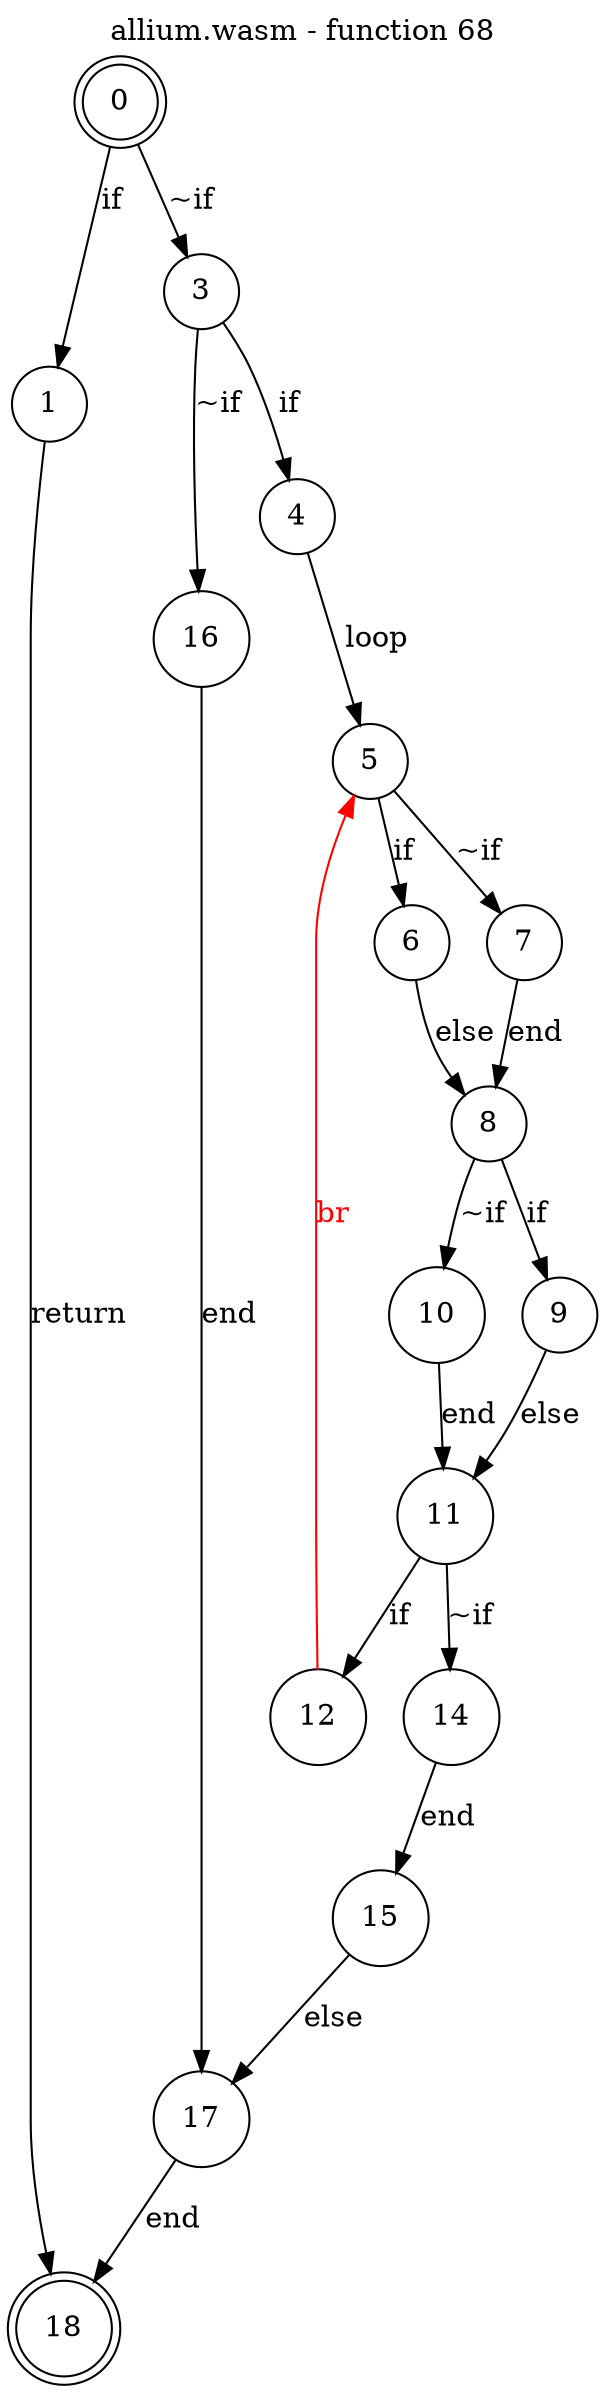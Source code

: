 digraph finite_state_machine {
    label = "allium.wasm - function 68"
    labelloc =  t
    labelfontsize = 16
    labelfontcolor = black
    labelfontname = "Helvetica"
    node [shape = doublecircle]; 0 18;
    node [shape = circle];
    0 -> 1[label="if"];
    0 -> 3[label="~if"];
    1 -> 18[label="return"];
    3 -> 4[label="if"];
    3 -> 16[label="~if"];
    4 -> 5[label="loop"];
    5 -> 6[label="if"];
    5 -> 7[label="~if"];
    6 -> 8[label="else"];
    7 -> 8[label="end"];
    8 -> 9[label="if"];
    8 -> 10[label="~if"];
    9 -> 11[label="else"];
    10 -> 11[label="end"];
    11 -> 12[label="if"];
    11 -> 14[label="~if"];
    12 -> 5[color="red" fontcolor="red" label="br"];
    14 -> 15[label="end"];
    15 -> 17[label="else"];
    16 -> 17[label="end"];
    17 -> 18[label="end"];
}
